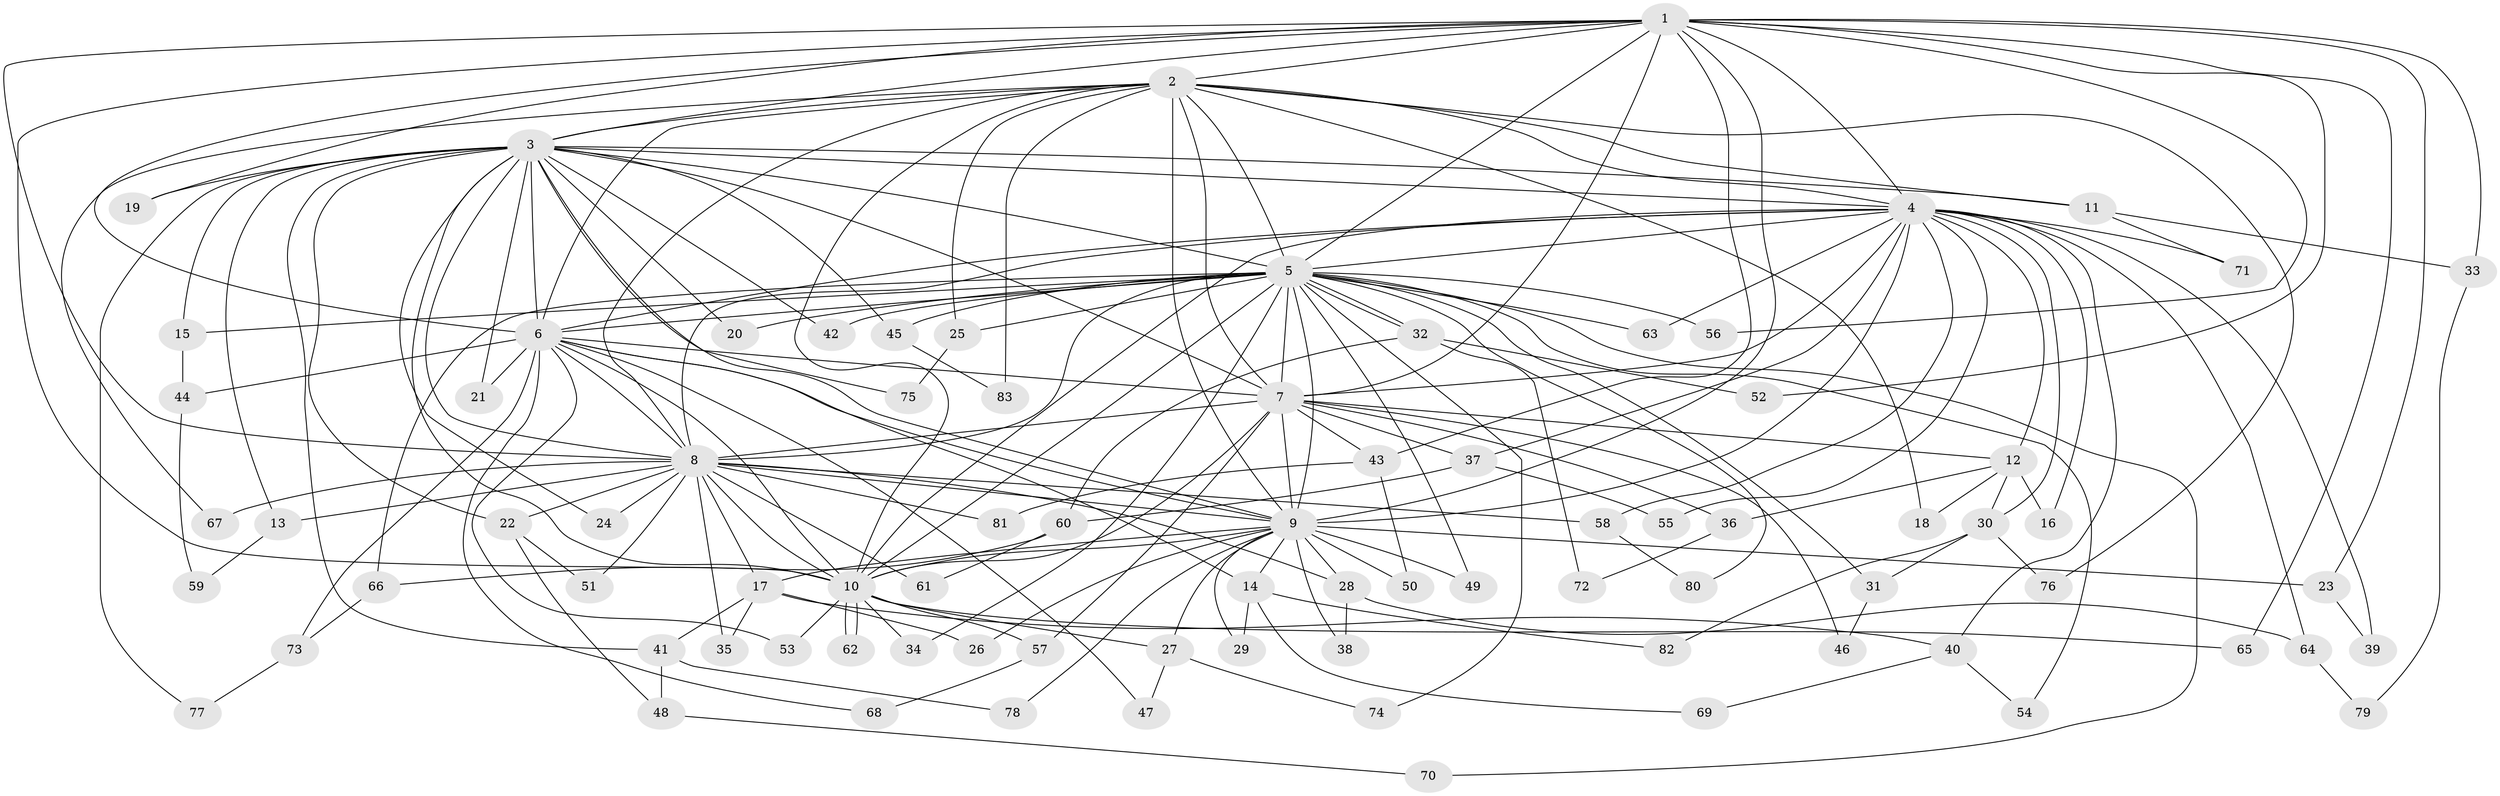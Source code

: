 // coarse degree distribution, {26: 0.030303030303030304, 13: 0.030303030303030304, 9: 0.030303030303030304, 14: 0.030303030303030304, 8: 0.030303030303030304, 3: 0.24242424242424243, 6: 0.06060606060606061, 4: 0.12121212121212122, 2: 0.30303030303030304, 5: 0.030303030303030304, 1: 0.09090909090909091}
// Generated by graph-tools (version 1.1) at 2025/17/03/04/25 18:17:25]
// undirected, 83 vertices, 191 edges
graph export_dot {
graph [start="1"]
  node [color=gray90,style=filled];
  1;
  2;
  3;
  4;
  5;
  6;
  7;
  8;
  9;
  10;
  11;
  12;
  13;
  14;
  15;
  16;
  17;
  18;
  19;
  20;
  21;
  22;
  23;
  24;
  25;
  26;
  27;
  28;
  29;
  30;
  31;
  32;
  33;
  34;
  35;
  36;
  37;
  38;
  39;
  40;
  41;
  42;
  43;
  44;
  45;
  46;
  47;
  48;
  49;
  50;
  51;
  52;
  53;
  54;
  55;
  56;
  57;
  58;
  59;
  60;
  61;
  62;
  63;
  64;
  65;
  66;
  67;
  68;
  69;
  70;
  71;
  72;
  73;
  74;
  75;
  76;
  77;
  78;
  79;
  80;
  81;
  82;
  83;
  1 -- 2;
  1 -- 3;
  1 -- 4;
  1 -- 5;
  1 -- 6;
  1 -- 7;
  1 -- 8;
  1 -- 9;
  1 -- 10;
  1 -- 19;
  1 -- 23;
  1 -- 33;
  1 -- 43;
  1 -- 52;
  1 -- 56;
  1 -- 65;
  2 -- 3;
  2 -- 4;
  2 -- 5;
  2 -- 6;
  2 -- 7;
  2 -- 8;
  2 -- 9;
  2 -- 10;
  2 -- 11;
  2 -- 18;
  2 -- 25;
  2 -- 67;
  2 -- 76;
  2 -- 83;
  3 -- 4;
  3 -- 5;
  3 -- 6;
  3 -- 7;
  3 -- 8;
  3 -- 9;
  3 -- 10;
  3 -- 11;
  3 -- 13;
  3 -- 15;
  3 -- 19;
  3 -- 20;
  3 -- 21;
  3 -- 22;
  3 -- 24;
  3 -- 41;
  3 -- 42;
  3 -- 45;
  3 -- 75;
  3 -- 77;
  4 -- 5;
  4 -- 6;
  4 -- 7;
  4 -- 8;
  4 -- 9;
  4 -- 10;
  4 -- 12;
  4 -- 16;
  4 -- 30;
  4 -- 37;
  4 -- 39;
  4 -- 40;
  4 -- 55;
  4 -- 58;
  4 -- 63;
  4 -- 64;
  4 -- 71;
  5 -- 6;
  5 -- 7;
  5 -- 8;
  5 -- 9;
  5 -- 10;
  5 -- 15;
  5 -- 20;
  5 -- 25;
  5 -- 31;
  5 -- 32;
  5 -- 32;
  5 -- 34;
  5 -- 42;
  5 -- 45;
  5 -- 49;
  5 -- 54;
  5 -- 56;
  5 -- 63;
  5 -- 66;
  5 -- 70;
  5 -- 74;
  5 -- 80;
  6 -- 7;
  6 -- 8;
  6 -- 9;
  6 -- 10;
  6 -- 14;
  6 -- 21;
  6 -- 44;
  6 -- 47;
  6 -- 53;
  6 -- 68;
  6 -- 73;
  7 -- 8;
  7 -- 9;
  7 -- 10;
  7 -- 12;
  7 -- 36;
  7 -- 37;
  7 -- 43;
  7 -- 46;
  7 -- 57;
  8 -- 9;
  8 -- 10;
  8 -- 13;
  8 -- 17;
  8 -- 22;
  8 -- 24;
  8 -- 28;
  8 -- 35;
  8 -- 51;
  8 -- 58;
  8 -- 61;
  8 -- 67;
  8 -- 81;
  9 -- 10;
  9 -- 14;
  9 -- 17;
  9 -- 23;
  9 -- 26;
  9 -- 27;
  9 -- 28;
  9 -- 29;
  9 -- 38;
  9 -- 49;
  9 -- 50;
  9 -- 78;
  10 -- 27;
  10 -- 34;
  10 -- 53;
  10 -- 57;
  10 -- 62;
  10 -- 62;
  10 -- 65;
  11 -- 33;
  11 -- 71;
  12 -- 16;
  12 -- 18;
  12 -- 30;
  12 -- 36;
  13 -- 59;
  14 -- 29;
  14 -- 69;
  14 -- 82;
  15 -- 44;
  17 -- 26;
  17 -- 35;
  17 -- 40;
  17 -- 41;
  22 -- 48;
  22 -- 51;
  23 -- 39;
  25 -- 75;
  27 -- 47;
  27 -- 74;
  28 -- 38;
  28 -- 64;
  30 -- 31;
  30 -- 76;
  30 -- 82;
  31 -- 46;
  32 -- 52;
  32 -- 60;
  32 -- 72;
  33 -- 79;
  36 -- 72;
  37 -- 55;
  37 -- 60;
  40 -- 54;
  40 -- 69;
  41 -- 48;
  41 -- 78;
  43 -- 50;
  43 -- 81;
  44 -- 59;
  45 -- 83;
  48 -- 70;
  57 -- 68;
  58 -- 80;
  60 -- 61;
  60 -- 66;
  64 -- 79;
  66 -- 73;
  73 -- 77;
}

